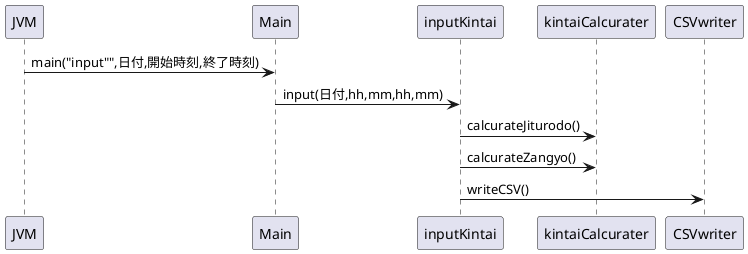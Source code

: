 @startuml
JVM->Main:main("input"",日付,開始時刻,終了時刻)
'入力チェック :UI
'開始時刻、終了時刻の取得 :UI
'実労働時間の計算（開始〜終了までの時間-休憩時間）:domain
'   休憩時間に労働時間が重ねっている時間帯だけが引き算される
'残業時間の計算:domainIN
'CSVファイルへの書き出し:infra

Main->inputKintai:input(日付,hh,mm,hh,mm)
inputKintai->kintaiCalcurater:calcurateJiturodo()
inputKintai->kintaiCalcurater:calcurateZangyo()
inputKintai->CSVwriter:writeCSV()
@enduml